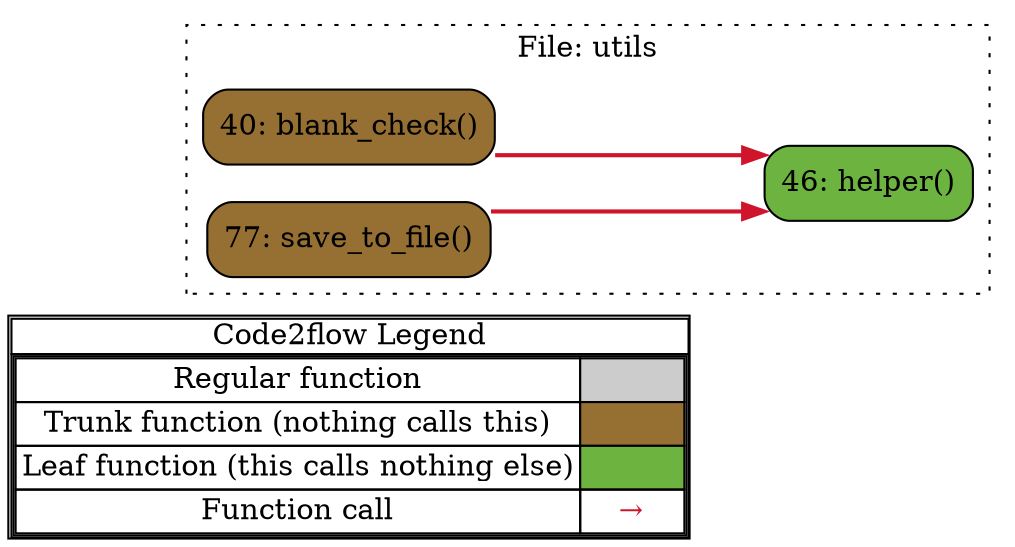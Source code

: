 digraph G {
concentrate=true;
splines="ortho";
rankdir="LR";
subgraph legend{
    rank = min;
    label = "legend";
    Legend [shape=none, margin=0, label = <
        <table cellspacing="0" cellpadding="0" border="1"><tr><td>Code2flow Legend</td></tr><tr><td>
        <table cellspacing="0">
        <tr><td>Regular function</td><td width="50px" bgcolor='#cccccc'></td></tr>
        <tr><td>Trunk function (nothing calls this)</td><td bgcolor='#966F33'></td></tr>
        <tr><td>Leaf function (this calls nothing else)</td><td bgcolor='#6db33f'></td></tr>
        <tr><td>Function call</td><td><font color='#cf142b'>&#8594;</font></td></tr>
        </table></td></tr></table>
        >];
}node_5f4d6fe0 [label="40: blank_check()" name="utils::blank_check" shape="rect" style="rounded,filled" fillcolor="#966F33" ];
node_bef70c0b [label="77: save_to_file()" name="utils::save_to_file" shape="rect" style="rounded,filled" fillcolor="#966F33" ];
node_9262aac8 [label="46: helper()" name="utils::helper" shape="rect" style="rounded,filled" fillcolor="#6db33f" ];
node_5f4d6fe0 -> node_9262aac8 [color="#cf142b" penwidth="2"];
node_bef70c0b -> node_9262aac8 [color="#cf142b" penwidth="2"];
subgraph cluster_168cc3db {
    node_5f4d6fe0 node_9262aac8 node_bef70c0b;
    label="File: utils";
    name="utils";
    style="filled";
    graph[style=dotted];
};
}
